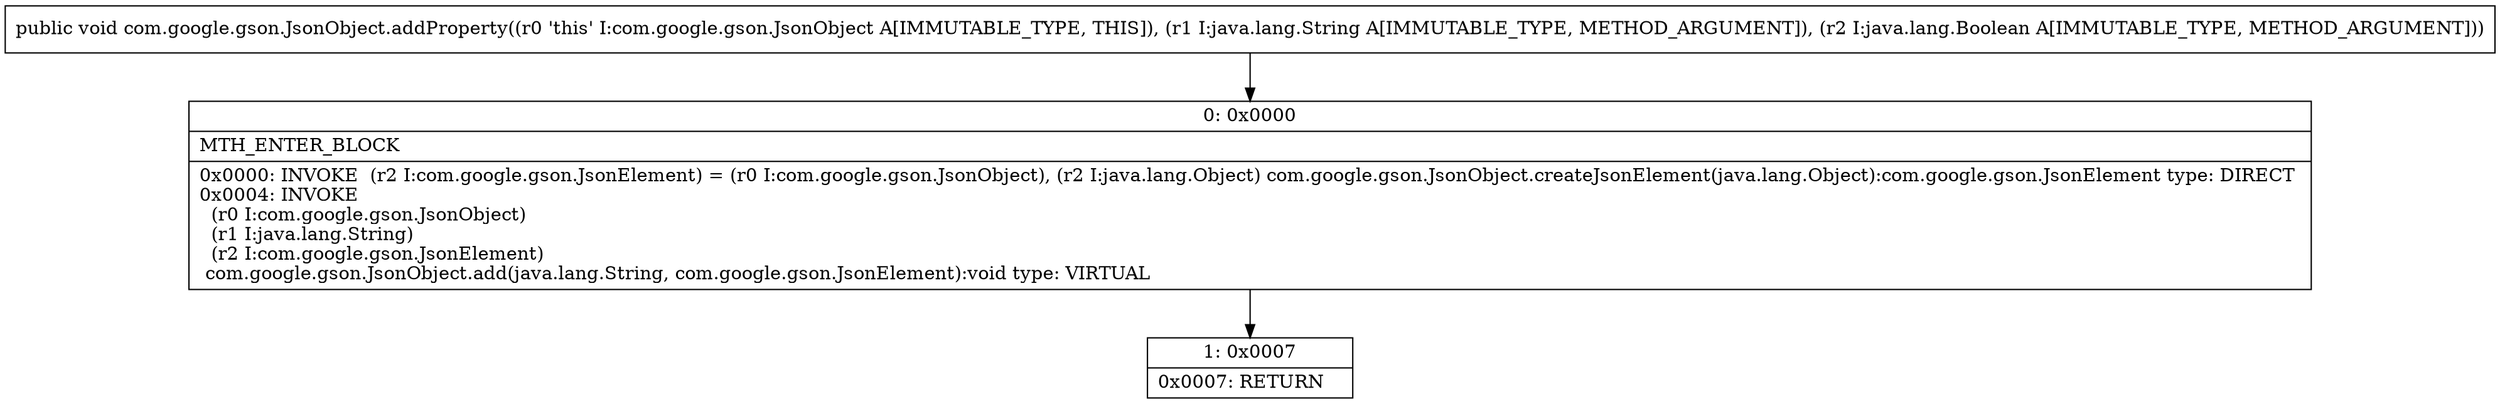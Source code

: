 digraph "CFG forcom.google.gson.JsonObject.addProperty(Ljava\/lang\/String;Ljava\/lang\/Boolean;)V" {
Node_0 [shape=record,label="{0\:\ 0x0000|MTH_ENTER_BLOCK\l|0x0000: INVOKE  (r2 I:com.google.gson.JsonElement) = (r0 I:com.google.gson.JsonObject), (r2 I:java.lang.Object) com.google.gson.JsonObject.createJsonElement(java.lang.Object):com.google.gson.JsonElement type: DIRECT \l0x0004: INVOKE  \l  (r0 I:com.google.gson.JsonObject)\l  (r1 I:java.lang.String)\l  (r2 I:com.google.gson.JsonElement)\l com.google.gson.JsonObject.add(java.lang.String, com.google.gson.JsonElement):void type: VIRTUAL \l}"];
Node_1 [shape=record,label="{1\:\ 0x0007|0x0007: RETURN   \l}"];
MethodNode[shape=record,label="{public void com.google.gson.JsonObject.addProperty((r0 'this' I:com.google.gson.JsonObject A[IMMUTABLE_TYPE, THIS]), (r1 I:java.lang.String A[IMMUTABLE_TYPE, METHOD_ARGUMENT]), (r2 I:java.lang.Boolean A[IMMUTABLE_TYPE, METHOD_ARGUMENT])) }"];
MethodNode -> Node_0;
Node_0 -> Node_1;
}


